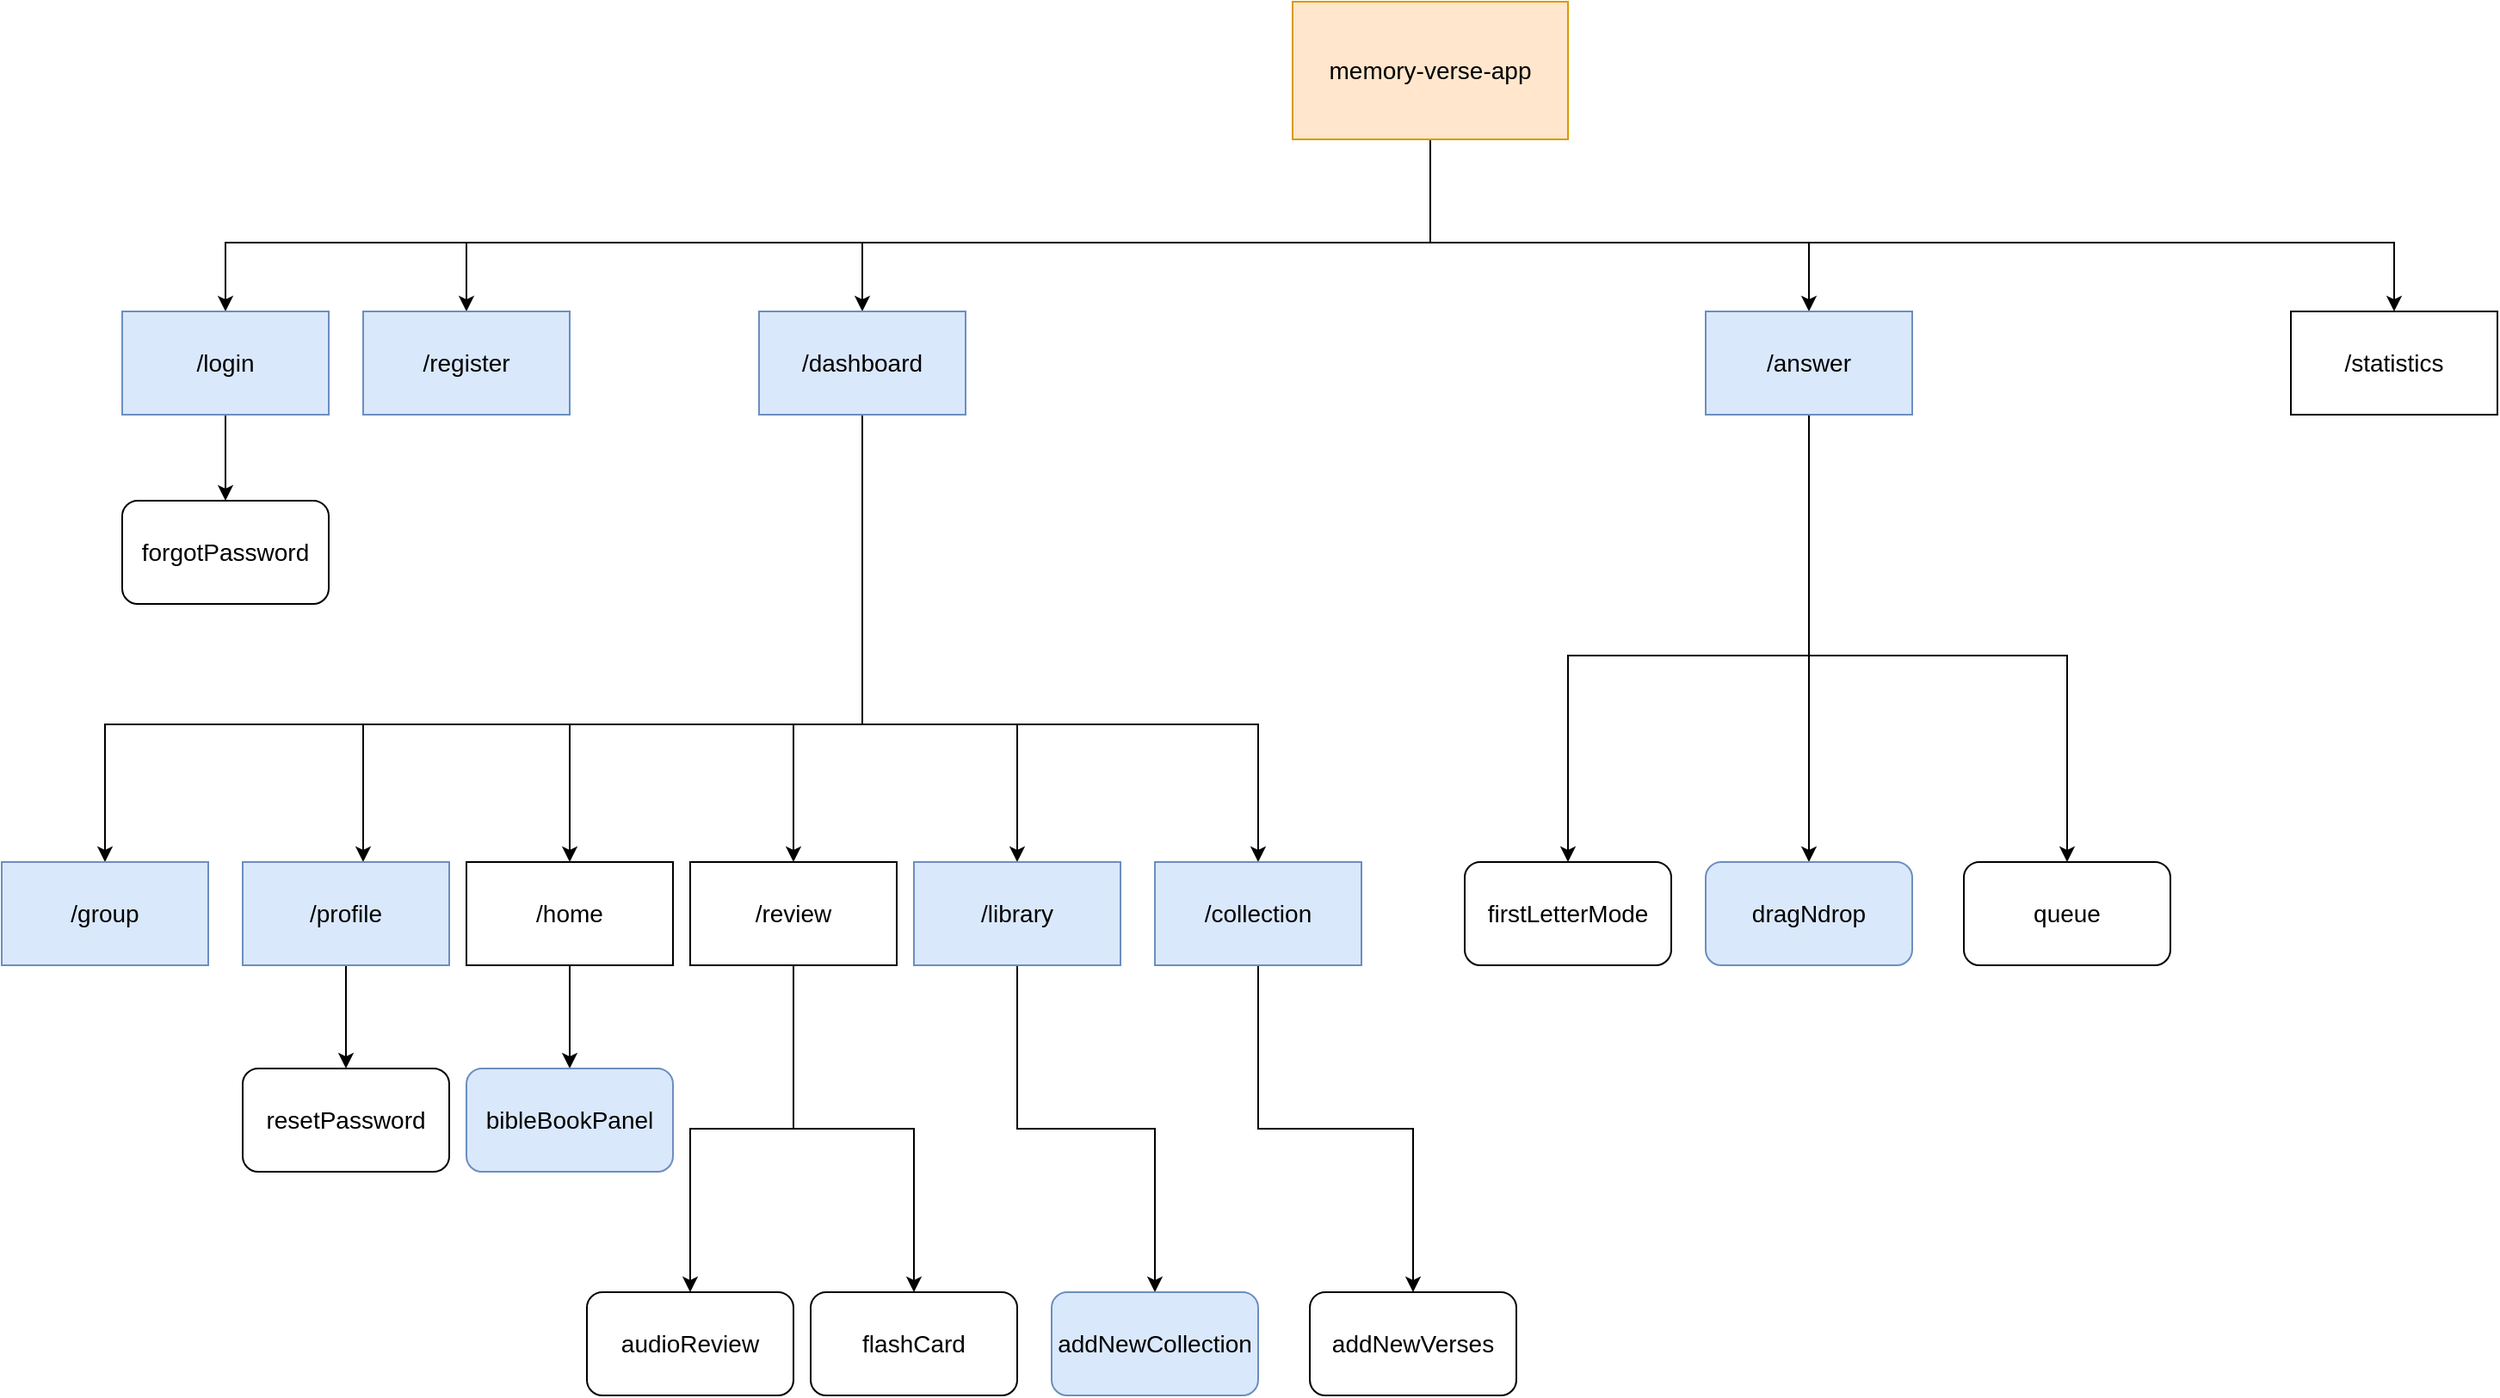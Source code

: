 <mxfile version="14.6.13" type="device"><diagram id="wH2pJbaG3OqwGVF13Ghp" name="Page-1"><mxGraphModel dx="1673" dy="1014" grid="1" gridSize="10" guides="1" tooltips="1" connect="1" arrows="1" fold="1" page="1" pageScale="1" pageWidth="850" pageHeight="1400" math="0" shadow="0"><root><mxCell id="0"/><mxCell id="1" parent="0"/><mxCell id="RIFdnlw5YEBb6cpIG6Gp-38" style="edgeStyle=orthogonalEdgeStyle;rounded=0;orthogonalLoop=1;jettySize=auto;html=1;shadow=0;fontSize=14;" edge="1" parent="1" source="RIFdnlw5YEBb6cpIG6Gp-1" target="RIFdnlw5YEBb6cpIG6Gp-3"><mxGeometry relative="1" as="geometry"><Array as="points"><mxPoint x="930" y="190"/><mxPoint x="230" y="190"/></Array></mxGeometry></mxCell><mxCell id="RIFdnlw5YEBb6cpIG6Gp-39" style="edgeStyle=orthogonalEdgeStyle;rounded=0;orthogonalLoop=1;jettySize=auto;html=1;entryX=0.5;entryY=0;entryDx=0;entryDy=0;shadow=0;fontSize=14;" edge="1" parent="1" source="RIFdnlw5YEBb6cpIG6Gp-1" target="RIFdnlw5YEBb6cpIG6Gp-2"><mxGeometry relative="1" as="geometry"><Array as="points"><mxPoint x="930" y="190"/><mxPoint x="370" y="190"/></Array></mxGeometry></mxCell><mxCell id="RIFdnlw5YEBb6cpIG6Gp-40" style="edgeStyle=orthogonalEdgeStyle;rounded=0;orthogonalLoop=1;jettySize=auto;html=1;entryX=0.5;entryY=0;entryDx=0;entryDy=0;shadow=0;fontSize=14;" edge="1" parent="1" source="RIFdnlw5YEBb6cpIG6Gp-1" target="RIFdnlw5YEBb6cpIG6Gp-4"><mxGeometry relative="1" as="geometry"><Array as="points"><mxPoint x="930" y="190"/><mxPoint x="600" y="190"/></Array></mxGeometry></mxCell><mxCell id="RIFdnlw5YEBb6cpIG6Gp-41" style="edgeStyle=orthogonalEdgeStyle;rounded=0;orthogonalLoop=1;jettySize=auto;html=1;entryX=0.5;entryY=0;entryDx=0;entryDy=0;shadow=0;fontSize=14;" edge="1" parent="1" source="RIFdnlw5YEBb6cpIG6Gp-1" target="RIFdnlw5YEBb6cpIG6Gp-5"><mxGeometry relative="1" as="geometry"><Array as="points"><mxPoint x="930" y="190"/><mxPoint x="1150" y="190"/></Array></mxGeometry></mxCell><mxCell id="RIFdnlw5YEBb6cpIG6Gp-45" style="edgeStyle=orthogonalEdgeStyle;rounded=0;orthogonalLoop=1;jettySize=auto;html=1;shadow=0;fontSize=14;" edge="1" parent="1" source="RIFdnlw5YEBb6cpIG6Gp-1" target="RIFdnlw5YEBb6cpIG6Gp-44"><mxGeometry relative="1" as="geometry"><Array as="points"><mxPoint x="930" y="190"/><mxPoint x="1490" y="190"/></Array></mxGeometry></mxCell><mxCell id="RIFdnlw5YEBb6cpIG6Gp-1" value="memory-verse-app" style="rounded=0;whiteSpace=wrap;html=1;shadow=0;fontSize=14;fillColor=#ffe6cc;strokeColor=#d79b00;" vertex="1" parent="1"><mxGeometry x="850" y="50" width="160" height="80" as="geometry"/></mxCell><mxCell id="RIFdnlw5YEBb6cpIG6Gp-2" value="/register" style="rounded=0;whiteSpace=wrap;html=1;fillColor=#dae8fc;strokeColor=#6c8ebf;shadow=0;fontSize=14;" vertex="1" parent="1"><mxGeometry x="310" y="230" width="120" height="60" as="geometry"/></mxCell><mxCell id="RIFdnlw5YEBb6cpIG6Gp-43" style="edgeStyle=orthogonalEdgeStyle;rounded=0;orthogonalLoop=1;jettySize=auto;html=1;entryX=0.5;entryY=0;entryDx=0;entryDy=0;shadow=0;fontSize=14;" edge="1" parent="1" source="RIFdnlw5YEBb6cpIG6Gp-3" target="RIFdnlw5YEBb6cpIG6Gp-32"><mxGeometry relative="1" as="geometry"/></mxCell><mxCell id="RIFdnlw5YEBb6cpIG6Gp-3" value="/login" style="rounded=0;whiteSpace=wrap;html=1;fillColor=#dae8fc;strokeColor=#6c8ebf;shadow=0;fontSize=14;" vertex="1" parent="1"><mxGeometry x="170" y="230" width="120" height="60" as="geometry"/></mxCell><mxCell id="RIFdnlw5YEBb6cpIG6Gp-11" style="edgeStyle=orthogonalEdgeStyle;rounded=0;orthogonalLoop=1;jettySize=auto;html=1;shadow=0;fontSize=14;" edge="1" parent="1" source="RIFdnlw5YEBb6cpIG6Gp-4" target="RIFdnlw5YEBb6cpIG6Gp-6"><mxGeometry relative="1" as="geometry"><Array as="points"><mxPoint x="600" y="470"/><mxPoint x="310" y="470"/></Array></mxGeometry></mxCell><mxCell id="RIFdnlw5YEBb6cpIG6Gp-12" style="edgeStyle=orthogonalEdgeStyle;rounded=0;orthogonalLoop=1;jettySize=auto;html=1;entryX=0.5;entryY=0;entryDx=0;entryDy=0;shadow=0;fontSize=14;" edge="1" parent="1" source="RIFdnlw5YEBb6cpIG6Gp-4" target="RIFdnlw5YEBb6cpIG6Gp-7"><mxGeometry relative="1" as="geometry"><Array as="points"><mxPoint x="600" y="470"/><mxPoint x="430" y="470"/></Array></mxGeometry></mxCell><mxCell id="RIFdnlw5YEBb6cpIG6Gp-13" style="edgeStyle=orthogonalEdgeStyle;rounded=0;orthogonalLoop=1;jettySize=auto;html=1;entryX=0.5;entryY=0;entryDx=0;entryDy=0;shadow=0;fontSize=14;" edge="1" parent="1" source="RIFdnlw5YEBb6cpIG6Gp-4" target="RIFdnlw5YEBb6cpIG6Gp-8"><mxGeometry relative="1" as="geometry"><Array as="points"><mxPoint x="600" y="470"/><mxPoint x="560" y="470"/></Array></mxGeometry></mxCell><mxCell id="RIFdnlw5YEBb6cpIG6Gp-14" style="edgeStyle=orthogonalEdgeStyle;rounded=0;orthogonalLoop=1;jettySize=auto;html=1;entryX=0.5;entryY=0;entryDx=0;entryDy=0;shadow=0;fontSize=14;" edge="1" parent="1" source="RIFdnlw5YEBb6cpIG6Gp-4" target="RIFdnlw5YEBb6cpIG6Gp-9"><mxGeometry relative="1" as="geometry"><Array as="points"><mxPoint x="600" y="470"/><mxPoint x="690" y="470"/></Array></mxGeometry></mxCell><mxCell id="RIFdnlw5YEBb6cpIG6Gp-15" style="edgeStyle=orthogonalEdgeStyle;rounded=0;orthogonalLoop=1;jettySize=auto;html=1;entryX=0.5;entryY=0;entryDx=0;entryDy=0;shadow=0;fontSize=14;" edge="1" parent="1" source="RIFdnlw5YEBb6cpIG6Gp-4" target="RIFdnlw5YEBb6cpIG6Gp-10"><mxGeometry relative="1" as="geometry"><Array as="points"><mxPoint x="600" y="470"/><mxPoint x="830" y="470"/></Array></mxGeometry></mxCell><mxCell id="RIFdnlw5YEBb6cpIG6Gp-49" style="edgeStyle=orthogonalEdgeStyle;rounded=0;orthogonalLoop=1;jettySize=auto;html=1;shadow=0;fontSize=14;" edge="1" parent="1" source="RIFdnlw5YEBb6cpIG6Gp-4" target="RIFdnlw5YEBb6cpIG6Gp-48"><mxGeometry relative="1" as="geometry"><Array as="points"><mxPoint x="600" y="470"/><mxPoint x="160" y="470"/></Array></mxGeometry></mxCell><mxCell id="RIFdnlw5YEBb6cpIG6Gp-4" value="/dashboard" style="rounded=0;whiteSpace=wrap;html=1;fillColor=#dae8fc;strokeColor=#6c8ebf;shadow=0;fontSize=14;" vertex="1" parent="1"><mxGeometry x="540" y="230" width="120" height="60" as="geometry"/></mxCell><mxCell id="RIFdnlw5YEBb6cpIG6Gp-22" style="edgeStyle=orthogonalEdgeStyle;rounded=0;orthogonalLoop=1;jettySize=auto;html=1;entryX=0.5;entryY=0;entryDx=0;entryDy=0;shadow=0;fontSize=14;" edge="1" parent="1" source="RIFdnlw5YEBb6cpIG6Gp-5" target="RIFdnlw5YEBb6cpIG6Gp-24"><mxGeometry relative="1" as="geometry"><mxPoint x="990" y="480" as="targetPoint"/><Array as="points"><mxPoint x="1150" y="430"/><mxPoint x="1010" y="430"/></Array></mxGeometry></mxCell><mxCell id="RIFdnlw5YEBb6cpIG6Gp-26" style="edgeStyle=orthogonalEdgeStyle;rounded=0;orthogonalLoop=1;jettySize=auto;html=1;shadow=0;fontSize=14;" edge="1" parent="1" source="RIFdnlw5YEBb6cpIG6Gp-5" target="RIFdnlw5YEBb6cpIG6Gp-25"><mxGeometry relative="1" as="geometry"/></mxCell><mxCell id="RIFdnlw5YEBb6cpIG6Gp-47" style="edgeStyle=orthogonalEdgeStyle;rounded=0;orthogonalLoop=1;jettySize=auto;html=1;shadow=0;fontSize=14;" edge="1" parent="1" source="RIFdnlw5YEBb6cpIG6Gp-5" target="RIFdnlw5YEBb6cpIG6Gp-46"><mxGeometry relative="1" as="geometry"><Array as="points"><mxPoint x="1150" y="430"/><mxPoint x="1300" y="430"/></Array></mxGeometry></mxCell><mxCell id="RIFdnlw5YEBb6cpIG6Gp-5" value="/answer" style="rounded=0;whiteSpace=wrap;html=1;fillColor=#dae8fc;strokeColor=#6c8ebf;shadow=0;fontSize=14;" vertex="1" parent="1"><mxGeometry x="1090" y="230" width="120" height="60" as="geometry"/></mxCell><mxCell id="RIFdnlw5YEBb6cpIG6Gp-35" style="edgeStyle=orthogonalEdgeStyle;rounded=0;orthogonalLoop=1;jettySize=auto;html=1;entryX=0.5;entryY=0;entryDx=0;entryDy=0;shadow=0;fontSize=14;" edge="1" parent="1" source="RIFdnlw5YEBb6cpIG6Gp-6" target="RIFdnlw5YEBb6cpIG6Gp-34"><mxGeometry relative="1" as="geometry"/></mxCell><mxCell id="RIFdnlw5YEBb6cpIG6Gp-6" value="/profile" style="rounded=0;whiteSpace=wrap;html=1;fillColor=#dae8fc;strokeColor=#6c8ebf;shadow=0;fontSize=14;" vertex="1" parent="1"><mxGeometry x="240" y="550" width="120" height="60" as="geometry"/></mxCell><mxCell id="RIFdnlw5YEBb6cpIG6Gp-27" style="edgeStyle=orthogonalEdgeStyle;rounded=0;orthogonalLoop=1;jettySize=auto;html=1;entryX=0.5;entryY=0;entryDx=0;entryDy=0;shadow=0;fontSize=14;" edge="1" parent="1" source="RIFdnlw5YEBb6cpIG6Gp-7" target="RIFdnlw5YEBb6cpIG6Gp-16"><mxGeometry relative="1" as="geometry"/></mxCell><mxCell id="RIFdnlw5YEBb6cpIG6Gp-7" value="/home" style="rounded=0;whiteSpace=wrap;html=1;shadow=0;fontSize=14;" vertex="1" parent="1"><mxGeometry x="370" y="550" width="120" height="60" as="geometry"/></mxCell><mxCell id="RIFdnlw5YEBb6cpIG6Gp-28" style="edgeStyle=orthogonalEdgeStyle;rounded=0;orthogonalLoop=1;jettySize=auto;html=1;shadow=0;fontSize=14;" edge="1" parent="1" source="RIFdnlw5YEBb6cpIG6Gp-8" target="RIFdnlw5YEBb6cpIG6Gp-17"><mxGeometry relative="1" as="geometry"/></mxCell><mxCell id="RIFdnlw5YEBb6cpIG6Gp-29" style="edgeStyle=orthogonalEdgeStyle;rounded=0;orthogonalLoop=1;jettySize=auto;html=1;entryX=0.5;entryY=0;entryDx=0;entryDy=0;shadow=0;fontSize=14;" edge="1" parent="1" source="RIFdnlw5YEBb6cpIG6Gp-8" target="RIFdnlw5YEBb6cpIG6Gp-18"><mxGeometry relative="1" as="geometry"/></mxCell><mxCell id="RIFdnlw5YEBb6cpIG6Gp-8" value="/review" style="rounded=0;whiteSpace=wrap;html=1;shadow=0;fontSize=14;" vertex="1" parent="1"><mxGeometry x="500" y="550" width="120" height="60" as="geometry"/></mxCell><mxCell id="RIFdnlw5YEBb6cpIG6Gp-30" style="edgeStyle=orthogonalEdgeStyle;rounded=0;orthogonalLoop=1;jettySize=auto;html=1;entryX=0.5;entryY=0;entryDx=0;entryDy=0;shadow=0;fontSize=14;" edge="1" parent="1" source="RIFdnlw5YEBb6cpIG6Gp-9" target="RIFdnlw5YEBb6cpIG6Gp-21"><mxGeometry relative="1" as="geometry"/></mxCell><mxCell id="RIFdnlw5YEBb6cpIG6Gp-9" value="/library" style="rounded=0;whiteSpace=wrap;html=1;fillColor=#dae8fc;strokeColor=#6c8ebf;shadow=0;fontSize=14;" vertex="1" parent="1"><mxGeometry x="630" y="550" width="120" height="60" as="geometry"/></mxCell><mxCell id="RIFdnlw5YEBb6cpIG6Gp-37" style="edgeStyle=orthogonalEdgeStyle;rounded=0;orthogonalLoop=1;jettySize=auto;html=1;shadow=0;fontSize=14;" edge="1" parent="1" source="RIFdnlw5YEBb6cpIG6Gp-10" target="RIFdnlw5YEBb6cpIG6Gp-36"><mxGeometry relative="1" as="geometry"/></mxCell><mxCell id="RIFdnlw5YEBb6cpIG6Gp-10" value="/collection" style="rounded=0;whiteSpace=wrap;html=1;fillColor=#dae8fc;strokeColor=#6c8ebf;shadow=0;fontSize=14;" vertex="1" parent="1"><mxGeometry x="770" y="550" width="120" height="60" as="geometry"/></mxCell><mxCell id="RIFdnlw5YEBb6cpIG6Gp-16" value="bibleBookPanel" style="rounded=1;whiteSpace=wrap;html=1;fillColor=#dae8fc;strokeColor=#6c8ebf;shadow=0;fontSize=14;" vertex="1" parent="1"><mxGeometry x="370" y="670" width="120" height="60" as="geometry"/></mxCell><mxCell id="RIFdnlw5YEBb6cpIG6Gp-17" value="audioReview" style="rounded=1;whiteSpace=wrap;html=1;shadow=0;fontSize=14;" vertex="1" parent="1"><mxGeometry x="440" y="800" width="120" height="60" as="geometry"/></mxCell><mxCell id="RIFdnlw5YEBb6cpIG6Gp-18" value="flashCard" style="rounded=1;whiteSpace=wrap;html=1;shadow=0;fontSize=14;" vertex="1" parent="1"><mxGeometry x="570" y="800" width="120" height="60" as="geometry"/></mxCell><mxCell id="RIFdnlw5YEBb6cpIG6Gp-21" value="addNewCollection" style="rounded=1;whiteSpace=wrap;html=1;fillColor=#dae8fc;strokeColor=#6c8ebf;shadow=0;fontSize=14;" vertex="1" parent="1"><mxGeometry x="710" y="800" width="120" height="60" as="geometry"/></mxCell><mxCell id="RIFdnlw5YEBb6cpIG6Gp-24" value="firstLetterMode" style="rounded=1;whiteSpace=wrap;html=1;shadow=0;fontSize=14;" vertex="1" parent="1"><mxGeometry x="950" y="550" width="120" height="60" as="geometry"/></mxCell><mxCell id="RIFdnlw5YEBb6cpIG6Gp-25" value="dragNdrop" style="rounded=1;whiteSpace=wrap;html=1;fillColor=#dae8fc;strokeColor=#6c8ebf;shadow=0;fontSize=14;" vertex="1" parent="1"><mxGeometry x="1090" y="550" width="120" height="60" as="geometry"/></mxCell><mxCell id="RIFdnlw5YEBb6cpIG6Gp-32" value="forgotPassword" style="rounded=1;whiteSpace=wrap;html=1;shadow=0;fontSize=14;" vertex="1" parent="1"><mxGeometry x="170" y="340" width="120" height="60" as="geometry"/></mxCell><mxCell id="RIFdnlw5YEBb6cpIG6Gp-34" value="resetPassword" style="rounded=1;whiteSpace=wrap;html=1;shadow=0;fontSize=14;" vertex="1" parent="1"><mxGeometry x="240" y="670" width="120" height="60" as="geometry"/></mxCell><mxCell id="RIFdnlw5YEBb6cpIG6Gp-36" value="addNewVerses" style="rounded=1;whiteSpace=wrap;html=1;shadow=0;fontSize=14;" vertex="1" parent="1"><mxGeometry x="860" y="800" width="120" height="60" as="geometry"/></mxCell><mxCell id="RIFdnlw5YEBb6cpIG6Gp-44" value="/statistics" style="rounded=0;whiteSpace=wrap;html=1;shadow=0;fontSize=14;" vertex="1" parent="1"><mxGeometry x="1430" y="230" width="120" height="60" as="geometry"/></mxCell><mxCell id="RIFdnlw5YEBb6cpIG6Gp-46" value="queue" style="rounded=1;whiteSpace=wrap;html=1;shadow=0;fontSize=14;" vertex="1" parent="1"><mxGeometry x="1240" y="550" width="120" height="60" as="geometry"/></mxCell><mxCell id="RIFdnlw5YEBb6cpIG6Gp-48" value="/group" style="rounded=0;whiteSpace=wrap;html=1;fillColor=#dae8fc;strokeColor=#6c8ebf;shadow=0;fontSize=14;" vertex="1" parent="1"><mxGeometry x="100" y="550" width="120" height="60" as="geometry"/></mxCell></root></mxGraphModel></diagram></mxfile>